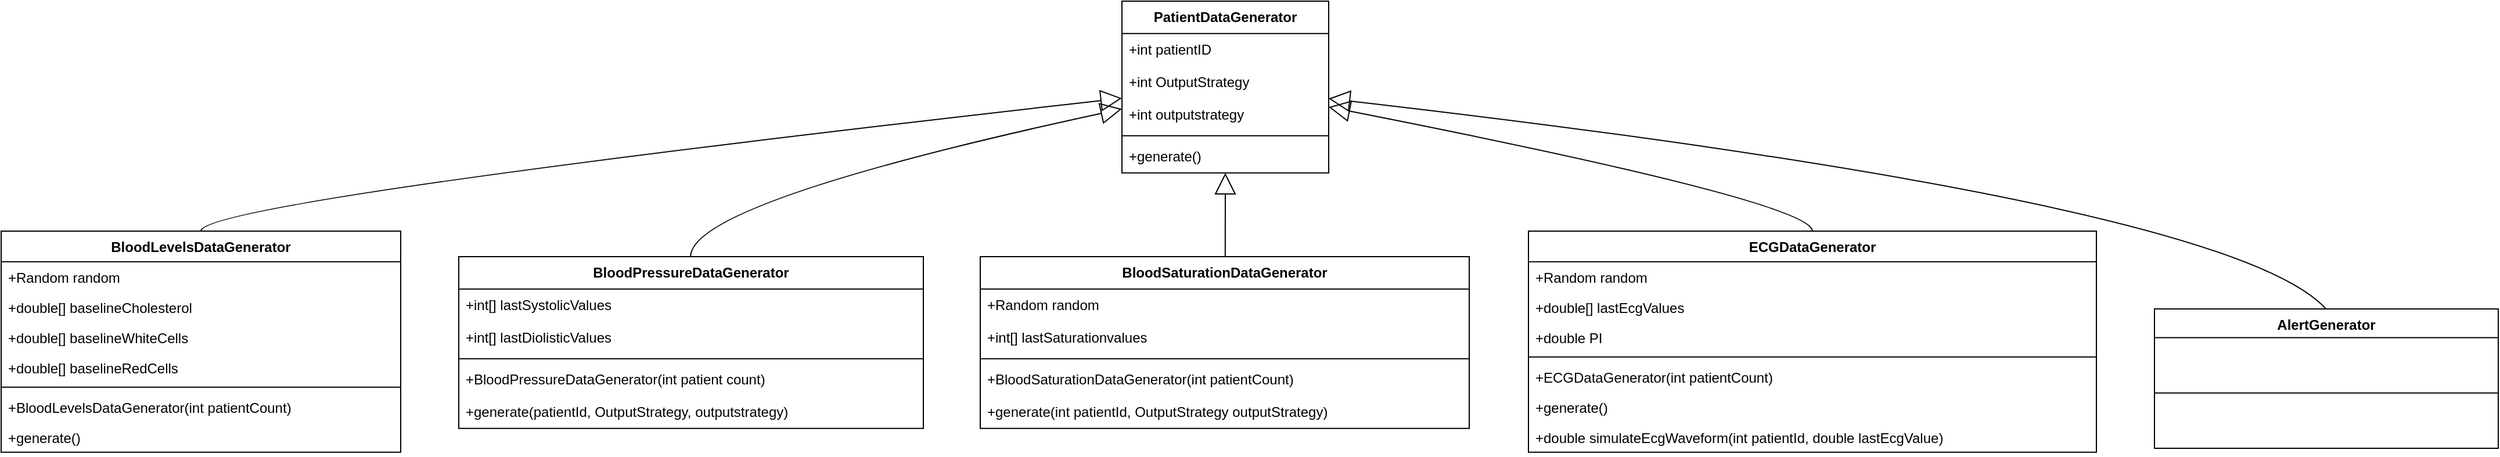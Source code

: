 <mxfile version="24.2.7" type="github">
  <diagram id="C5RBs43oDa-KdzZeNtuy" name="Page-1">
    <mxGraphModel dx="887" dy="520" grid="1" gridSize="10" guides="1" tooltips="1" connect="1" arrows="1" fold="1" page="1" pageScale="1" pageWidth="827" pageHeight="1169" math="0" shadow="0">
      <root>
        <mxCell id="WIyWlLk6GJQsqaUBKTNV-0" />
        <mxCell id="WIyWlLk6GJQsqaUBKTNV-1" parent="WIyWlLk6GJQsqaUBKTNV-0" />
        <mxCell id="Af25B5TgeSPkg5sPbAyL-43" value="PatientDataGenerator" style="swimlane;fontStyle=1;align=center;verticalAlign=top;childLayout=stackLayout;horizontal=1;startSize=27.9;horizontalStack=0;resizeParent=1;resizeParentMax=0;resizeLast=0;collapsible=0;marginBottom=0;" vertex="1" parent="WIyWlLk6GJQsqaUBKTNV-1">
          <mxGeometry x="985" y="20" width="178" height="147.9" as="geometry" />
        </mxCell>
        <mxCell id="Af25B5TgeSPkg5sPbAyL-44" value="+int patientID" style="text;strokeColor=none;fillColor=none;align=left;verticalAlign=top;spacingLeft=4;spacingRight=4;overflow=hidden;rotatable=0;points=[[0,0.5],[1,0.5]];portConstraint=eastwest;" vertex="1" parent="Af25B5TgeSPkg5sPbAyL-43">
          <mxGeometry y="27.9" width="178" height="28" as="geometry" />
        </mxCell>
        <mxCell id="Af25B5TgeSPkg5sPbAyL-45" value="+int OutputStrategy" style="text;strokeColor=none;fillColor=none;align=left;verticalAlign=top;spacingLeft=4;spacingRight=4;overflow=hidden;rotatable=0;points=[[0,0.5],[1,0.5]];portConstraint=eastwest;" vertex="1" parent="Af25B5TgeSPkg5sPbAyL-43">
          <mxGeometry y="55.9" width="178" height="28" as="geometry" />
        </mxCell>
        <mxCell id="Af25B5TgeSPkg5sPbAyL-46" value="+int outputstrategy" style="text;strokeColor=none;fillColor=none;align=left;verticalAlign=top;spacingLeft=4;spacingRight=4;overflow=hidden;rotatable=0;points=[[0,0.5],[1,0.5]];portConstraint=eastwest;" vertex="1" parent="Af25B5TgeSPkg5sPbAyL-43">
          <mxGeometry y="83.9" width="178" height="28" as="geometry" />
        </mxCell>
        <mxCell id="Af25B5TgeSPkg5sPbAyL-47" style="line;strokeWidth=1;fillColor=none;align=left;verticalAlign=middle;spacingTop=-1;spacingLeft=3;spacingRight=3;rotatable=0;labelPosition=right;points=[];portConstraint=eastwest;strokeColor=inherit;" vertex="1" parent="Af25B5TgeSPkg5sPbAyL-43">
          <mxGeometry y="111.9" width="178" height="8" as="geometry" />
        </mxCell>
        <mxCell id="Af25B5TgeSPkg5sPbAyL-48" value="+generate()" style="text;strokeColor=none;fillColor=none;align=left;verticalAlign=top;spacingLeft=4;spacingRight=4;overflow=hidden;rotatable=0;points=[[0,0.5],[1,0.5]];portConstraint=eastwest;" vertex="1" parent="Af25B5TgeSPkg5sPbAyL-43">
          <mxGeometry y="119.9" width="178" height="28" as="geometry" />
        </mxCell>
        <mxCell id="Af25B5TgeSPkg5sPbAyL-49" value="BloodLevelsDataGenerator" style="swimlane;fontStyle=1;align=center;verticalAlign=top;childLayout=stackLayout;horizontal=1;startSize=26.357;horizontalStack=0;resizeParent=1;resizeParentMax=0;resizeLast=0;collapsible=0;marginBottom=0;" vertex="1" parent="WIyWlLk6GJQsqaUBKTNV-1">
          <mxGeometry x="20" y="218" width="344" height="190.357" as="geometry" />
        </mxCell>
        <mxCell id="Af25B5TgeSPkg5sPbAyL-50" value="+Random random" style="text;strokeColor=none;fillColor=none;align=left;verticalAlign=top;spacingLeft=4;spacingRight=4;overflow=hidden;rotatable=0;points=[[0,0.5],[1,0.5]];portConstraint=eastwest;" vertex="1" parent="Af25B5TgeSPkg5sPbAyL-49">
          <mxGeometry y="26.357" width="344" height="26" as="geometry" />
        </mxCell>
        <mxCell id="Af25B5TgeSPkg5sPbAyL-51" value="+double[] baselineCholesterol" style="text;strokeColor=none;fillColor=none;align=left;verticalAlign=top;spacingLeft=4;spacingRight=4;overflow=hidden;rotatable=0;points=[[0,0.5],[1,0.5]];portConstraint=eastwest;" vertex="1" parent="Af25B5TgeSPkg5sPbAyL-49">
          <mxGeometry y="52.357" width="344" height="26" as="geometry" />
        </mxCell>
        <mxCell id="Af25B5TgeSPkg5sPbAyL-52" value="+double[] baselineWhiteCells" style="text;strokeColor=none;fillColor=none;align=left;verticalAlign=top;spacingLeft=4;spacingRight=4;overflow=hidden;rotatable=0;points=[[0,0.5],[1,0.5]];portConstraint=eastwest;" vertex="1" parent="Af25B5TgeSPkg5sPbAyL-49">
          <mxGeometry y="78.357" width="344" height="26" as="geometry" />
        </mxCell>
        <mxCell id="Af25B5TgeSPkg5sPbAyL-53" value="+double[] baselineRedCells" style="text;strokeColor=none;fillColor=none;align=left;verticalAlign=top;spacingLeft=4;spacingRight=4;overflow=hidden;rotatable=0;points=[[0,0.5],[1,0.5]];portConstraint=eastwest;" vertex="1" parent="Af25B5TgeSPkg5sPbAyL-49">
          <mxGeometry y="104.357" width="344" height="26" as="geometry" />
        </mxCell>
        <mxCell id="Af25B5TgeSPkg5sPbAyL-54" style="line;strokeWidth=1;fillColor=none;align=left;verticalAlign=middle;spacingTop=-1;spacingLeft=3;spacingRight=3;rotatable=0;labelPosition=right;points=[];portConstraint=eastwest;strokeColor=inherit;" vertex="1" parent="Af25B5TgeSPkg5sPbAyL-49">
          <mxGeometry y="130.357" width="344" height="8" as="geometry" />
        </mxCell>
        <mxCell id="Af25B5TgeSPkg5sPbAyL-55" value="+BloodLevelsDataGenerator(int patientCount)" style="text;strokeColor=none;fillColor=none;align=left;verticalAlign=top;spacingLeft=4;spacingRight=4;overflow=hidden;rotatable=0;points=[[0,0.5],[1,0.5]];portConstraint=eastwest;" vertex="1" parent="Af25B5TgeSPkg5sPbAyL-49">
          <mxGeometry y="138.357" width="344" height="26" as="geometry" />
        </mxCell>
        <mxCell id="Af25B5TgeSPkg5sPbAyL-56" value="+generate()" style="text;strokeColor=none;fillColor=none;align=left;verticalAlign=top;spacingLeft=4;spacingRight=4;overflow=hidden;rotatable=0;points=[[0,0.5],[1,0.5]];portConstraint=eastwest;" vertex="1" parent="Af25B5TgeSPkg5sPbAyL-49">
          <mxGeometry y="164.357" width="344" height="26" as="geometry" />
        </mxCell>
        <mxCell id="Af25B5TgeSPkg5sPbAyL-57" value="BloodPressureDataGenerator" style="swimlane;fontStyle=1;align=center;verticalAlign=top;childLayout=stackLayout;horizontal=1;startSize=27.9;horizontalStack=0;resizeParent=1;resizeParentMax=0;resizeLast=0;collapsible=0;marginBottom=0;" vertex="1" parent="WIyWlLk6GJQsqaUBKTNV-1">
          <mxGeometry x="414" y="240" width="400" height="147.9" as="geometry" />
        </mxCell>
        <mxCell id="Af25B5TgeSPkg5sPbAyL-58" value="+int[] lastSystolicValues" style="text;strokeColor=none;fillColor=none;align=left;verticalAlign=top;spacingLeft=4;spacingRight=4;overflow=hidden;rotatable=0;points=[[0,0.5],[1,0.5]];portConstraint=eastwest;" vertex="1" parent="Af25B5TgeSPkg5sPbAyL-57">
          <mxGeometry y="27.9" width="400" height="28" as="geometry" />
        </mxCell>
        <mxCell id="Af25B5TgeSPkg5sPbAyL-59" value="+int[] lastDiolisticValues" style="text;strokeColor=none;fillColor=none;align=left;verticalAlign=top;spacingLeft=4;spacingRight=4;overflow=hidden;rotatable=0;points=[[0,0.5],[1,0.5]];portConstraint=eastwest;" vertex="1" parent="Af25B5TgeSPkg5sPbAyL-57">
          <mxGeometry y="55.9" width="400" height="28" as="geometry" />
        </mxCell>
        <mxCell id="Af25B5TgeSPkg5sPbAyL-60" style="line;strokeWidth=1;fillColor=none;align=left;verticalAlign=middle;spacingTop=-1;spacingLeft=3;spacingRight=3;rotatable=0;labelPosition=right;points=[];portConstraint=eastwest;strokeColor=inherit;" vertex="1" parent="Af25B5TgeSPkg5sPbAyL-57">
          <mxGeometry y="83.9" width="400" height="8" as="geometry" />
        </mxCell>
        <mxCell id="Af25B5TgeSPkg5sPbAyL-61" value="+BloodPressureDataGenerator(int patient count)" style="text;strokeColor=none;fillColor=none;align=left;verticalAlign=top;spacingLeft=4;spacingRight=4;overflow=hidden;rotatable=0;points=[[0,0.5],[1,0.5]];portConstraint=eastwest;" vertex="1" parent="Af25B5TgeSPkg5sPbAyL-57">
          <mxGeometry y="91.9" width="400" height="28" as="geometry" />
        </mxCell>
        <mxCell id="Af25B5TgeSPkg5sPbAyL-62" value="+generate(patientId, OutputStrategy, outputstrategy)" style="text;strokeColor=none;fillColor=none;align=left;verticalAlign=top;spacingLeft=4;spacingRight=4;overflow=hidden;rotatable=0;points=[[0,0.5],[1,0.5]];portConstraint=eastwest;" vertex="1" parent="Af25B5TgeSPkg5sPbAyL-57">
          <mxGeometry y="119.9" width="400" height="28" as="geometry" />
        </mxCell>
        <mxCell id="Af25B5TgeSPkg5sPbAyL-63" value="BloodSaturationDataGenerator" style="swimlane;fontStyle=1;align=center;verticalAlign=top;childLayout=stackLayout;horizontal=1;startSize=27.9;horizontalStack=0;resizeParent=1;resizeParentMax=0;resizeLast=0;collapsible=0;marginBottom=0;" vertex="1" parent="WIyWlLk6GJQsqaUBKTNV-1">
          <mxGeometry x="863" y="240" width="421" height="147.9" as="geometry" />
        </mxCell>
        <mxCell id="Af25B5TgeSPkg5sPbAyL-64" value="+Random random" style="text;strokeColor=none;fillColor=none;align=left;verticalAlign=top;spacingLeft=4;spacingRight=4;overflow=hidden;rotatable=0;points=[[0,0.5],[1,0.5]];portConstraint=eastwest;" vertex="1" parent="Af25B5TgeSPkg5sPbAyL-63">
          <mxGeometry y="27.9" width="421" height="28" as="geometry" />
        </mxCell>
        <mxCell id="Af25B5TgeSPkg5sPbAyL-65" value="+int[] lastSaturationvalues" style="text;strokeColor=none;fillColor=none;align=left;verticalAlign=top;spacingLeft=4;spacingRight=4;overflow=hidden;rotatable=0;points=[[0,0.5],[1,0.5]];portConstraint=eastwest;" vertex="1" parent="Af25B5TgeSPkg5sPbAyL-63">
          <mxGeometry y="55.9" width="421" height="28" as="geometry" />
        </mxCell>
        <mxCell id="Af25B5TgeSPkg5sPbAyL-66" style="line;strokeWidth=1;fillColor=none;align=left;verticalAlign=middle;spacingTop=-1;spacingLeft=3;spacingRight=3;rotatable=0;labelPosition=right;points=[];portConstraint=eastwest;strokeColor=inherit;" vertex="1" parent="Af25B5TgeSPkg5sPbAyL-63">
          <mxGeometry y="83.9" width="421" height="8" as="geometry" />
        </mxCell>
        <mxCell id="Af25B5TgeSPkg5sPbAyL-67" value="+BloodSaturationDataGenerator(int patientCount)" style="text;strokeColor=none;fillColor=none;align=left;verticalAlign=top;spacingLeft=4;spacingRight=4;overflow=hidden;rotatable=0;points=[[0,0.5],[1,0.5]];portConstraint=eastwest;" vertex="1" parent="Af25B5TgeSPkg5sPbAyL-63">
          <mxGeometry y="91.9" width="421" height="28" as="geometry" />
        </mxCell>
        <mxCell id="Af25B5TgeSPkg5sPbAyL-68" value="+generate(int patientId, OutputStrategy outputStrategy)" style="text;strokeColor=none;fillColor=none;align=left;verticalAlign=top;spacingLeft=4;spacingRight=4;overflow=hidden;rotatable=0;points=[[0,0.5],[1,0.5]];portConstraint=eastwest;" vertex="1" parent="Af25B5TgeSPkg5sPbAyL-63">
          <mxGeometry y="119.9" width="421" height="28" as="geometry" />
        </mxCell>
        <mxCell id="Af25B5TgeSPkg5sPbAyL-69" value="ECGDataGenerator" style="swimlane;fontStyle=1;align=center;verticalAlign=top;childLayout=stackLayout;horizontal=1;startSize=26.357;horizontalStack=0;resizeParent=1;resizeParentMax=0;resizeLast=0;collapsible=0;marginBottom=0;" vertex="1" parent="WIyWlLk6GJQsqaUBKTNV-1">
          <mxGeometry x="1335" y="218" width="489" height="190.357" as="geometry" />
        </mxCell>
        <mxCell id="Af25B5TgeSPkg5sPbAyL-70" value="+Random random" style="text;strokeColor=none;fillColor=none;align=left;verticalAlign=top;spacingLeft=4;spacingRight=4;overflow=hidden;rotatable=0;points=[[0,0.5],[1,0.5]];portConstraint=eastwest;" vertex="1" parent="Af25B5TgeSPkg5sPbAyL-69">
          <mxGeometry y="26.357" width="489" height="26" as="geometry" />
        </mxCell>
        <mxCell id="Af25B5TgeSPkg5sPbAyL-71" value="+double[] lastEcgValues" style="text;strokeColor=none;fillColor=none;align=left;verticalAlign=top;spacingLeft=4;spacingRight=4;overflow=hidden;rotatable=0;points=[[0,0.5],[1,0.5]];portConstraint=eastwest;" vertex="1" parent="Af25B5TgeSPkg5sPbAyL-69">
          <mxGeometry y="52.357" width="489" height="26" as="geometry" />
        </mxCell>
        <mxCell id="Af25B5TgeSPkg5sPbAyL-72" value="+double PI" style="text;strokeColor=none;fillColor=none;align=left;verticalAlign=top;spacingLeft=4;spacingRight=4;overflow=hidden;rotatable=0;points=[[0,0.5],[1,0.5]];portConstraint=eastwest;" vertex="1" parent="Af25B5TgeSPkg5sPbAyL-69">
          <mxGeometry y="78.357" width="489" height="26" as="geometry" />
        </mxCell>
        <mxCell id="Af25B5TgeSPkg5sPbAyL-73" style="line;strokeWidth=1;fillColor=none;align=left;verticalAlign=middle;spacingTop=-1;spacingLeft=3;spacingRight=3;rotatable=0;labelPosition=right;points=[];portConstraint=eastwest;strokeColor=inherit;" vertex="1" parent="Af25B5TgeSPkg5sPbAyL-69">
          <mxGeometry y="104.357" width="489" height="8" as="geometry" />
        </mxCell>
        <mxCell id="Af25B5TgeSPkg5sPbAyL-74" value="+ECGDataGenerator(int patientCount)" style="text;strokeColor=none;fillColor=none;align=left;verticalAlign=top;spacingLeft=4;spacingRight=4;overflow=hidden;rotatable=0;points=[[0,0.5],[1,0.5]];portConstraint=eastwest;" vertex="1" parent="Af25B5TgeSPkg5sPbAyL-69">
          <mxGeometry y="112.357" width="489" height="26" as="geometry" />
        </mxCell>
        <mxCell id="Af25B5TgeSPkg5sPbAyL-75" value="+generate()" style="text;strokeColor=none;fillColor=none;align=left;verticalAlign=top;spacingLeft=4;spacingRight=4;overflow=hidden;rotatable=0;points=[[0,0.5],[1,0.5]];portConstraint=eastwest;" vertex="1" parent="Af25B5TgeSPkg5sPbAyL-69">
          <mxGeometry y="138.357" width="489" height="26" as="geometry" />
        </mxCell>
        <mxCell id="Af25B5TgeSPkg5sPbAyL-76" value="+double simulateEcgWaveform(int patientId, double lastEcgValue)" style="text;strokeColor=none;fillColor=none;align=left;verticalAlign=top;spacingLeft=4;spacingRight=4;overflow=hidden;rotatable=0;points=[[0,0.5],[1,0.5]];portConstraint=eastwest;" vertex="1" parent="Af25B5TgeSPkg5sPbAyL-69">
          <mxGeometry y="164.357" width="489" height="26" as="geometry" />
        </mxCell>
        <mxCell id="Af25B5TgeSPkg5sPbAyL-77" value="AlertGenerator" style="swimlane;align=center;verticalAlign=top;childLayout=stackLayout;horizontal=1;startSize=24.75;horizontalStack=0;resizeParent=1;resizeParentMax=0;resizeLast=0;collapsible=0;marginBottom=0;" vertex="1" parent="WIyWlLk6GJQsqaUBKTNV-1">
          <mxGeometry x="1874" y="285" width="296" height="120" as="geometry" />
        </mxCell>
        <mxCell id="Af25B5TgeSPkg5sPbAyL-78" style="line;strokeWidth=1;fillColor=none;align=left;verticalAlign=middle;spacingTop=-1;spacingLeft=3;spacingRight=3;rotatable=0;labelPosition=right;points=[];portConstraint=eastwest;strokeColor=inherit;" vertex="1" parent="Af25B5TgeSPkg5sPbAyL-77">
          <mxGeometry y="24.75" width="296" height="95.25" as="geometry" />
        </mxCell>
        <mxCell id="Af25B5TgeSPkg5sPbAyL-79" value="" style="curved=1;startArrow=block;startSize=16;startFill=0;endArrow=none;exitX=0.001;exitY=0.565;entryX=0.5;entryY=-0.003;rounded=0;" edge="1" parent="WIyWlLk6GJQsqaUBKTNV-1" source="Af25B5TgeSPkg5sPbAyL-43" target="Af25B5TgeSPkg5sPbAyL-49">
          <mxGeometry relative="1" as="geometry">
            <Array as="points">
              <mxPoint x="192" y="193" />
            </Array>
          </mxGeometry>
        </mxCell>
        <mxCell id="Af25B5TgeSPkg5sPbAyL-80" value="" style="curved=1;startArrow=block;startSize=16;startFill=0;endArrow=none;exitX=0.001;exitY=0.627;entryX=0.499;entryY=0;rounded=0;" edge="1" parent="WIyWlLk6GJQsqaUBKTNV-1" source="Af25B5TgeSPkg5sPbAyL-43" target="Af25B5TgeSPkg5sPbAyL-57">
          <mxGeometry relative="1" as="geometry">
            <Array as="points">
              <mxPoint x="614" y="193" />
            </Array>
          </mxGeometry>
        </mxCell>
        <mxCell id="Af25B5TgeSPkg5sPbAyL-81" value="" style="curved=1;startArrow=block;startSize=16;startFill=0;endArrow=none;exitX=0.5;exitY=0.997;entryX=0.501;entryY=0;rounded=0;" edge="1" parent="WIyWlLk6GJQsqaUBKTNV-1" source="Af25B5TgeSPkg5sPbAyL-43" target="Af25B5TgeSPkg5sPbAyL-63">
          <mxGeometry relative="1" as="geometry">
            <Array as="points" />
          </mxGeometry>
        </mxCell>
        <mxCell id="Af25B5TgeSPkg5sPbAyL-82" value="" style="curved=1;startArrow=block;startSize=16;startFill=0;endArrow=none;exitX=0.999;exitY=0.616;entryX=0.5;entryY=-0.003;rounded=0;" edge="1" parent="WIyWlLk6GJQsqaUBKTNV-1" source="Af25B5TgeSPkg5sPbAyL-43" target="Af25B5TgeSPkg5sPbAyL-69">
          <mxGeometry relative="1" as="geometry">
            <Array as="points">
              <mxPoint x="1579" y="193" />
            </Array>
          </mxGeometry>
        </mxCell>
        <mxCell id="Af25B5TgeSPkg5sPbAyL-83" value="" style="curved=1;startArrow=block;startSize=16;startFill=0;endArrow=none;exitX=0.999;exitY=0.567;entryX=0.499;entryY=0;rounded=0;" edge="1" parent="WIyWlLk6GJQsqaUBKTNV-1" source="Af25B5TgeSPkg5sPbAyL-43" target="Af25B5TgeSPkg5sPbAyL-77">
          <mxGeometry relative="1" as="geometry">
            <Array as="points">
              <mxPoint x="1938" y="193" />
            </Array>
          </mxGeometry>
        </mxCell>
      </root>
    </mxGraphModel>
  </diagram>
</mxfile>

